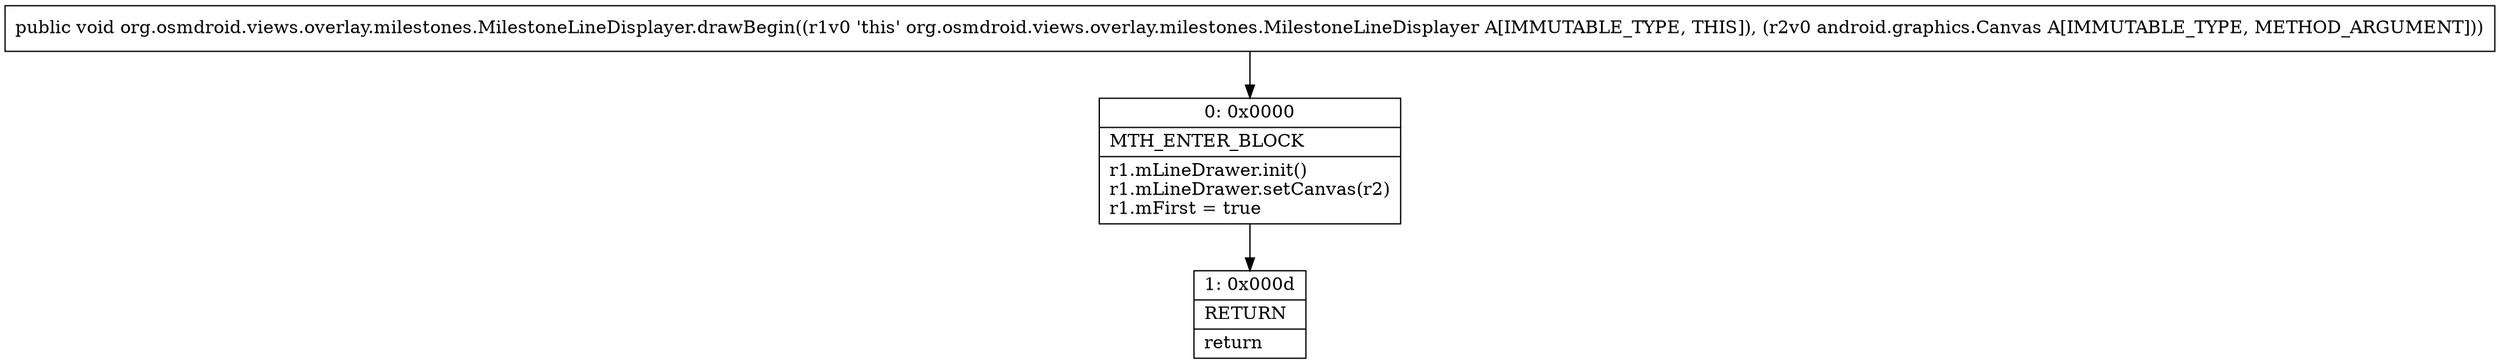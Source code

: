 digraph "CFG fororg.osmdroid.views.overlay.milestones.MilestoneLineDisplayer.drawBegin(Landroid\/graphics\/Canvas;)V" {
Node_0 [shape=record,label="{0\:\ 0x0000|MTH_ENTER_BLOCK\l|r1.mLineDrawer.init()\lr1.mLineDrawer.setCanvas(r2)\lr1.mFirst = true\l}"];
Node_1 [shape=record,label="{1\:\ 0x000d|RETURN\l|return\l}"];
MethodNode[shape=record,label="{public void org.osmdroid.views.overlay.milestones.MilestoneLineDisplayer.drawBegin((r1v0 'this' org.osmdroid.views.overlay.milestones.MilestoneLineDisplayer A[IMMUTABLE_TYPE, THIS]), (r2v0 android.graphics.Canvas A[IMMUTABLE_TYPE, METHOD_ARGUMENT])) }"];
MethodNode -> Node_0;
Node_0 -> Node_1;
}

